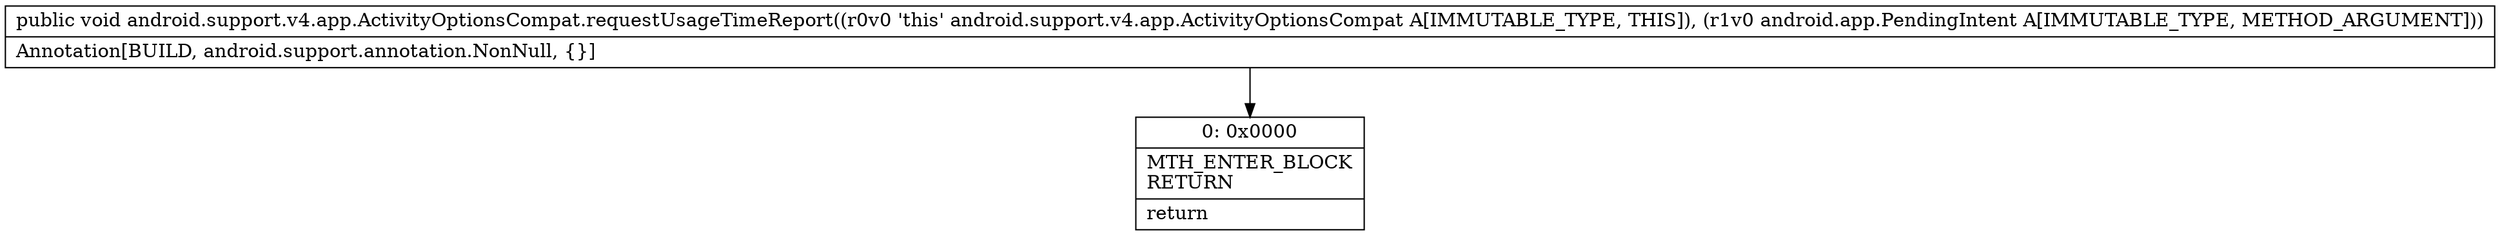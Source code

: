 digraph "CFG forandroid.support.v4.app.ActivityOptionsCompat.requestUsageTimeReport(Landroid\/app\/PendingIntent;)V" {
Node_0 [shape=record,label="{0\:\ 0x0000|MTH_ENTER_BLOCK\lRETURN\l|return\l}"];
MethodNode[shape=record,label="{public void android.support.v4.app.ActivityOptionsCompat.requestUsageTimeReport((r0v0 'this' android.support.v4.app.ActivityOptionsCompat A[IMMUTABLE_TYPE, THIS]), (r1v0 android.app.PendingIntent A[IMMUTABLE_TYPE, METHOD_ARGUMENT]))  | Annotation[BUILD, android.support.annotation.NonNull, \{\}]\l}"];
MethodNode -> Node_0;
}

